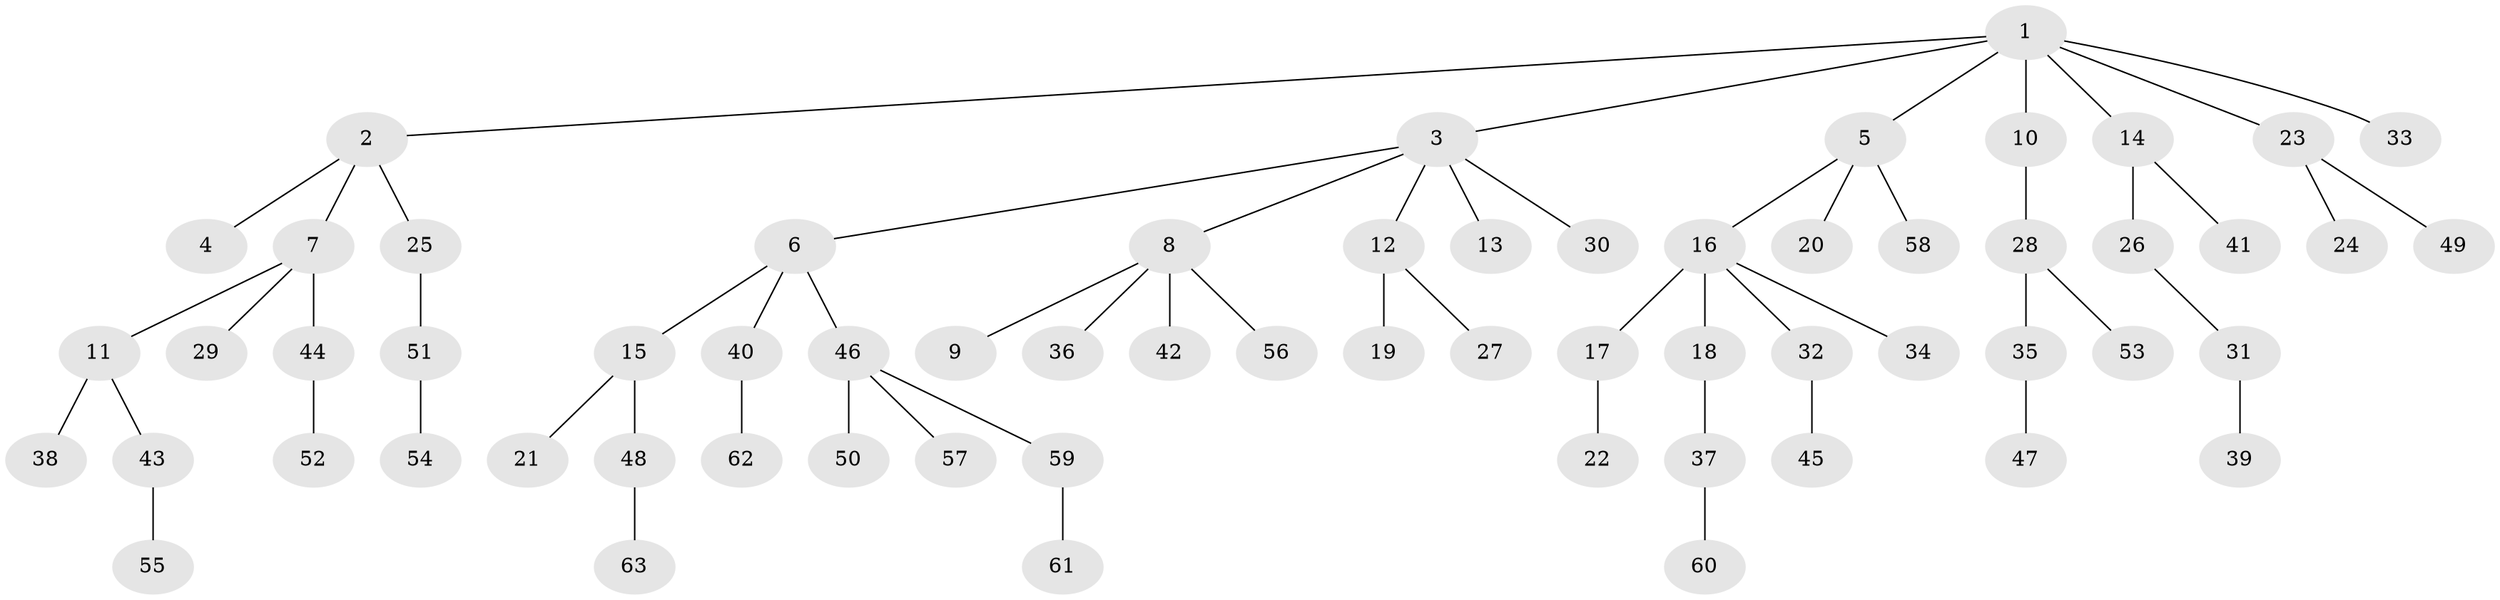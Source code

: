 // coarse degree distribution, {11: 0.023809523809523808, 3: 0.09523809523809523, 7: 0.023809523809523808, 5: 0.023809523809523808, 4: 0.047619047619047616, 1: 0.6428571428571429, 2: 0.14285714285714285}
// Generated by graph-tools (version 1.1) at 2025/24/03/03/25 07:24:08]
// undirected, 63 vertices, 62 edges
graph export_dot {
graph [start="1"]
  node [color=gray90,style=filled];
  1;
  2;
  3;
  4;
  5;
  6;
  7;
  8;
  9;
  10;
  11;
  12;
  13;
  14;
  15;
  16;
  17;
  18;
  19;
  20;
  21;
  22;
  23;
  24;
  25;
  26;
  27;
  28;
  29;
  30;
  31;
  32;
  33;
  34;
  35;
  36;
  37;
  38;
  39;
  40;
  41;
  42;
  43;
  44;
  45;
  46;
  47;
  48;
  49;
  50;
  51;
  52;
  53;
  54;
  55;
  56;
  57;
  58;
  59;
  60;
  61;
  62;
  63;
  1 -- 2;
  1 -- 3;
  1 -- 5;
  1 -- 10;
  1 -- 14;
  1 -- 23;
  1 -- 33;
  2 -- 4;
  2 -- 7;
  2 -- 25;
  3 -- 6;
  3 -- 8;
  3 -- 12;
  3 -- 13;
  3 -- 30;
  5 -- 16;
  5 -- 20;
  5 -- 58;
  6 -- 15;
  6 -- 40;
  6 -- 46;
  7 -- 11;
  7 -- 29;
  7 -- 44;
  8 -- 9;
  8 -- 36;
  8 -- 42;
  8 -- 56;
  10 -- 28;
  11 -- 38;
  11 -- 43;
  12 -- 19;
  12 -- 27;
  14 -- 26;
  14 -- 41;
  15 -- 21;
  15 -- 48;
  16 -- 17;
  16 -- 18;
  16 -- 32;
  16 -- 34;
  17 -- 22;
  18 -- 37;
  23 -- 24;
  23 -- 49;
  25 -- 51;
  26 -- 31;
  28 -- 35;
  28 -- 53;
  31 -- 39;
  32 -- 45;
  35 -- 47;
  37 -- 60;
  40 -- 62;
  43 -- 55;
  44 -- 52;
  46 -- 50;
  46 -- 57;
  46 -- 59;
  48 -- 63;
  51 -- 54;
  59 -- 61;
}
